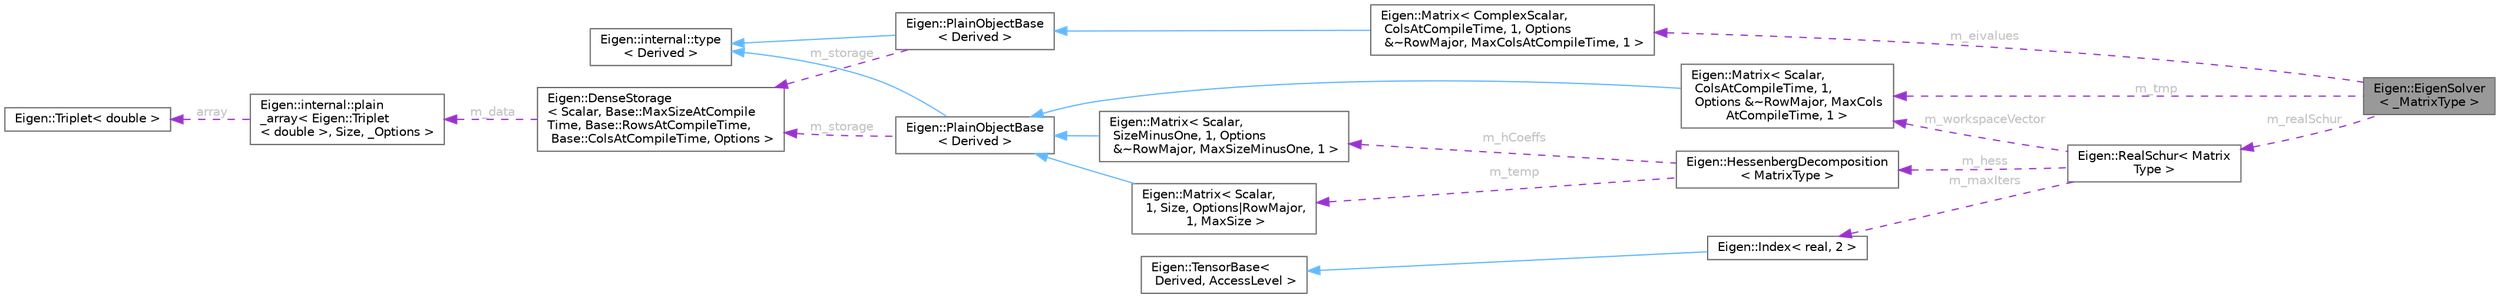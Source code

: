 digraph "Eigen::EigenSolver&lt; _MatrixType &gt;"
{
 // LATEX_PDF_SIZE
  bgcolor="transparent";
  edge [fontname=Helvetica,fontsize=10,labelfontname=Helvetica,labelfontsize=10];
  node [fontname=Helvetica,fontsize=10,shape=box,height=0.2,width=0.4];
  rankdir="LR";
  Node1 [id="Node000001",label="Eigen::EigenSolver\l\< _MatrixType \>",height=0.2,width=0.4,color="gray40", fillcolor="grey60", style="filled", fontcolor="black",tooltip="Computes eigenvalues and eigenvectors of general matrices"];
  Node2 -> Node1 [id="edge1_Node000001_Node000002",dir="back",color="darkorchid3",style="dashed",tooltip=" ",label=" m_eivalues",fontcolor="grey" ];
  Node2 [id="Node000002",label="Eigen::Matrix\< ComplexScalar,\l ColsAtCompileTime, 1, Options\l &~RowMajor, MaxColsAtCompileTime, 1 \>",height=0.2,width=0.4,color="gray40", fillcolor="white", style="filled",URL="$class_eigen_1_1_matrix.html",tooltip=" "];
  Node3 -> Node2 [id="edge2_Node000002_Node000003",dir="back",color="steelblue1",style="solid",tooltip=" "];
  Node3 [id="Node000003",label="Eigen::PlainObjectBase\l\< Derived \>",height=0.2,width=0.4,color="gray40", fillcolor="white", style="filled",URL="$class_eigen_1_1_plain_object_base.html",tooltip=" "];
  Node4 -> Node3 [id="edge3_Node000003_Node000004",dir="back",color="steelblue1",style="solid",tooltip=" "];
  Node4 [id="Node000004",label="Eigen::internal::type\l\< Derived \>",height=0.2,width=0.4,color="gray40", fillcolor="white", style="filled",URL="$struct_eigen_1_1internal_1_1dense__xpr__base.html",tooltip=" "];
  Node5 -> Node3 [id="edge4_Node000003_Node000005",dir="back",color="darkorchid3",style="dashed",tooltip=" ",label=" m_storage",fontcolor="grey" ];
  Node5 [id="Node000005",label="Eigen::DenseStorage\l\< Scalar, Base::MaxSizeAtCompile\lTime, Base::RowsAtCompileTime,\l Base::ColsAtCompileTime, Options \>",height=0.2,width=0.4,color="gray40", fillcolor="white", style="filled",URL="$class_eigen_1_1_dense_storage.html",tooltip=" "];
  Node6 -> Node5 [id="edge5_Node000005_Node000006",dir="back",color="darkorchid3",style="dashed",tooltip=" ",label=" m_data",fontcolor="grey" ];
  Node6 [id="Node000006",label="Eigen::internal::plain\l_array\< Eigen::Triplet\l\< double \>, Size, _Options \>",height=0.2,width=0.4,color="gray40", fillcolor="white", style="filled",URL="$struct_eigen_1_1internal_1_1plain__array.html",tooltip=" "];
  Node7 -> Node6 [id="edge6_Node000006_Node000007",dir="back",color="darkorchid3",style="dashed",tooltip=" ",label=" array",fontcolor="grey" ];
  Node7 [id="Node000007",label="Eigen::Triplet\< double \>",height=0.2,width=0.4,color="gray40", fillcolor="white", style="filled",URL="$class_eigen_1_1_triplet.html",tooltip=" "];
  Node8 -> Node1 [id="edge7_Node000001_Node000008",dir="back",color="darkorchid3",style="dashed",tooltip=" ",label=" m_realSchur",fontcolor="grey" ];
  Node8 [id="Node000008",label="Eigen::RealSchur\< Matrix\lType \>",height=0.2,width=0.4,color="gray40", fillcolor="white", style="filled",URL="$class_eigen_1_1_real_schur.html",tooltip=" "];
  Node9 -> Node8 [id="edge8_Node000008_Node000009",dir="back",color="darkorchid3",style="dashed",tooltip=" ",label=" m_workspaceVector",fontcolor="grey" ];
  Node9 [id="Node000009",label="Eigen::Matrix\< Scalar,\l ColsAtCompileTime, 1,\l Options &~RowMajor, MaxCols\lAtCompileTime, 1 \>",height=0.2,width=0.4,color="gray40", fillcolor="white", style="filled",URL="$class_eigen_1_1_matrix.html",tooltip=" "];
  Node10 -> Node9 [id="edge9_Node000009_Node000010",dir="back",color="steelblue1",style="solid",tooltip=" "];
  Node10 [id="Node000010",label="Eigen::PlainObjectBase\l\< Derived \>",height=0.2,width=0.4,color="gray40", fillcolor="white", style="filled",URL="$class_eigen_1_1_plain_object_base.html",tooltip=" "];
  Node4 -> Node10 [id="edge10_Node000010_Node000004",dir="back",color="steelblue1",style="solid",tooltip=" "];
  Node5 -> Node10 [id="edge11_Node000010_Node000005",dir="back",color="darkorchid3",style="dashed",tooltip=" ",label=" m_storage",fontcolor="grey" ];
  Node11 -> Node8 [id="edge12_Node000008_Node000011",dir="back",color="darkorchid3",style="dashed",tooltip=" ",label=" m_hess",fontcolor="grey" ];
  Node11 [id="Node000011",label="Eigen::HessenbergDecomposition\l\< MatrixType \>",height=0.2,width=0.4,color="gray40", fillcolor="white", style="filled",URL="$class_eigen_1_1_hessenberg_decomposition.html",tooltip=" "];
  Node12 -> Node11 [id="edge13_Node000011_Node000012",dir="back",color="darkorchid3",style="dashed",tooltip=" ",label=" m_hCoeffs",fontcolor="grey" ];
  Node12 [id="Node000012",label="Eigen::Matrix\< Scalar,\l SizeMinusOne, 1, Options\l &~RowMajor, MaxSizeMinusOne, 1 \>",height=0.2,width=0.4,color="gray40", fillcolor="white", style="filled",URL="$class_eigen_1_1_matrix.html",tooltip=" "];
  Node10 -> Node12 [id="edge14_Node000012_Node000010",dir="back",color="steelblue1",style="solid",tooltip=" "];
  Node13 -> Node11 [id="edge15_Node000011_Node000013",dir="back",color="darkorchid3",style="dashed",tooltip=" ",label=" m_temp",fontcolor="grey" ];
  Node13 [id="Node000013",label="Eigen::Matrix\< Scalar,\l 1, Size, Options\|RowMajor,\l 1, MaxSize \>",height=0.2,width=0.4,color="gray40", fillcolor="white", style="filled",URL="$class_eigen_1_1_matrix.html",tooltip=" "];
  Node10 -> Node13 [id="edge16_Node000013_Node000010",dir="back",color="steelblue1",style="solid",tooltip=" "];
  Node14 -> Node8 [id="edge17_Node000008_Node000014",dir="back",color="darkorchid3",style="dashed",tooltip=" ",label=" m_maxIters",fontcolor="grey" ];
  Node14 [id="Node000014",label="Eigen::Index\< real, 2 \>",height=0.2,width=0.4,color="gray40", fillcolor="white", style="filled",URL="$class_eigen_1_1_tensor.html",tooltip=" "];
  Node15 -> Node14 [id="edge18_Node000014_Node000015",dir="back",color="steelblue1",style="solid",tooltip=" "];
  Node15 [id="Node000015",label="Eigen::TensorBase\<\l Derived, AccessLevel \>",height=0.2,width=0.4,color="gray40", fillcolor="white", style="filled",URL="$class_eigen_1_1_tensor_base.html",tooltip="The tensor base class."];
  Node9 -> Node1 [id="edge19_Node000001_Node000009",dir="back",color="darkorchid3",style="dashed",tooltip=" ",label=" m_tmp",fontcolor="grey" ];
}
